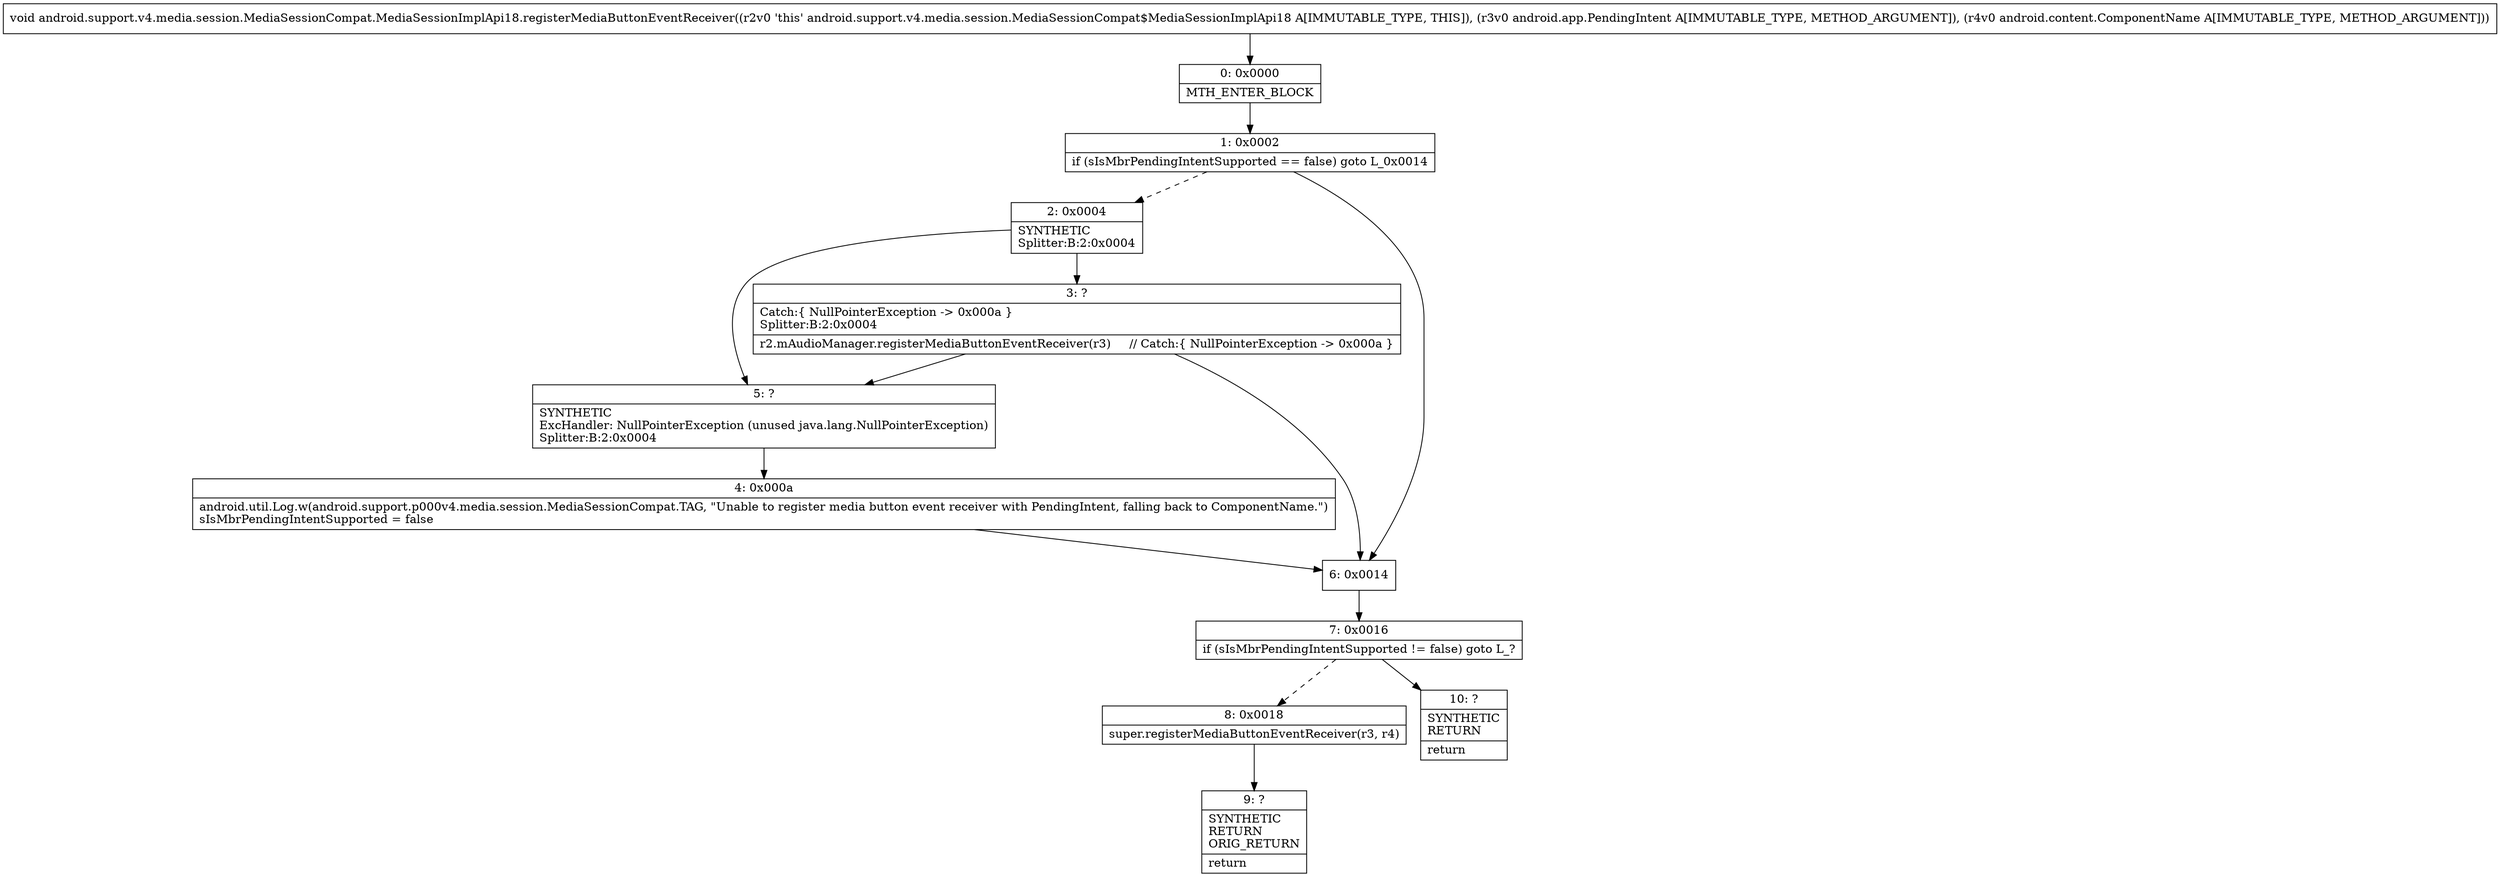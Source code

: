 digraph "CFG forandroid.support.v4.media.session.MediaSessionCompat.MediaSessionImplApi18.registerMediaButtonEventReceiver(Landroid\/app\/PendingIntent;Landroid\/content\/ComponentName;)V" {
Node_0 [shape=record,label="{0\:\ 0x0000|MTH_ENTER_BLOCK\l}"];
Node_1 [shape=record,label="{1\:\ 0x0002|if (sIsMbrPendingIntentSupported == false) goto L_0x0014\l}"];
Node_2 [shape=record,label="{2\:\ 0x0004|SYNTHETIC\lSplitter:B:2:0x0004\l}"];
Node_3 [shape=record,label="{3\:\ ?|Catch:\{ NullPointerException \-\> 0x000a \}\lSplitter:B:2:0x0004\l|r2.mAudioManager.registerMediaButtonEventReceiver(r3)     \/\/ Catch:\{ NullPointerException \-\> 0x000a \}\l}"];
Node_4 [shape=record,label="{4\:\ 0x000a|android.util.Log.w(android.support.p000v4.media.session.MediaSessionCompat.TAG, \"Unable to register media button event receiver with PendingIntent, falling back to ComponentName.\")\lsIsMbrPendingIntentSupported = false\l}"];
Node_5 [shape=record,label="{5\:\ ?|SYNTHETIC\lExcHandler: NullPointerException (unused java.lang.NullPointerException)\lSplitter:B:2:0x0004\l}"];
Node_6 [shape=record,label="{6\:\ 0x0014}"];
Node_7 [shape=record,label="{7\:\ 0x0016|if (sIsMbrPendingIntentSupported != false) goto L_?\l}"];
Node_8 [shape=record,label="{8\:\ 0x0018|super.registerMediaButtonEventReceiver(r3, r4)\l}"];
Node_9 [shape=record,label="{9\:\ ?|SYNTHETIC\lRETURN\lORIG_RETURN\l|return\l}"];
Node_10 [shape=record,label="{10\:\ ?|SYNTHETIC\lRETURN\l|return\l}"];
MethodNode[shape=record,label="{void android.support.v4.media.session.MediaSessionCompat.MediaSessionImplApi18.registerMediaButtonEventReceiver((r2v0 'this' android.support.v4.media.session.MediaSessionCompat$MediaSessionImplApi18 A[IMMUTABLE_TYPE, THIS]), (r3v0 android.app.PendingIntent A[IMMUTABLE_TYPE, METHOD_ARGUMENT]), (r4v0 android.content.ComponentName A[IMMUTABLE_TYPE, METHOD_ARGUMENT])) }"];
MethodNode -> Node_0;
Node_0 -> Node_1;
Node_1 -> Node_2[style=dashed];
Node_1 -> Node_6;
Node_2 -> Node_3;
Node_2 -> Node_5;
Node_3 -> Node_5;
Node_3 -> Node_6;
Node_4 -> Node_6;
Node_5 -> Node_4;
Node_6 -> Node_7;
Node_7 -> Node_8[style=dashed];
Node_7 -> Node_10;
Node_8 -> Node_9;
}

